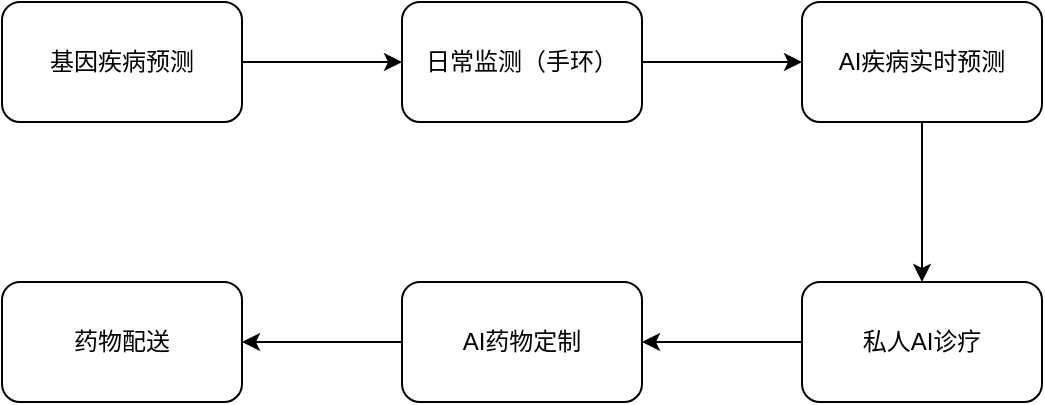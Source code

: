 <mxfile version="21.3.8" type="github">
  <diagram name="第 1 页" id="9ISkq14de3Jm-eel3zcI">
    <mxGraphModel dx="1008" dy="627" grid="1" gridSize="10" guides="1" tooltips="1" connect="1" arrows="1" fold="1" page="1" pageScale="1" pageWidth="827" pageHeight="583" math="0" shadow="0">
      <root>
        <mxCell id="0" />
        <mxCell id="1" parent="0" />
        <mxCell id="vu4yUY0Qid5626QOMicD-3" value="" style="edgeStyle=orthogonalEdgeStyle;rounded=0;orthogonalLoop=1;jettySize=auto;html=1;" edge="1" parent="1" source="vu4yUY0Qid5626QOMicD-1" target="vu4yUY0Qid5626QOMicD-2">
          <mxGeometry relative="1" as="geometry" />
        </mxCell>
        <mxCell id="vu4yUY0Qid5626QOMicD-1" value="基因疾病预测" style="rounded=1;whiteSpace=wrap;html=1;" vertex="1" parent="1">
          <mxGeometry x="60" y="120" width="120" height="60" as="geometry" />
        </mxCell>
        <mxCell id="vu4yUY0Qid5626QOMicD-5" value="" style="edgeStyle=orthogonalEdgeStyle;rounded=0;orthogonalLoop=1;jettySize=auto;html=1;" edge="1" parent="1" source="vu4yUY0Qid5626QOMicD-2" target="vu4yUY0Qid5626QOMicD-4">
          <mxGeometry relative="1" as="geometry" />
        </mxCell>
        <mxCell id="vu4yUY0Qid5626QOMicD-2" value="日常监测（手环）" style="rounded=1;whiteSpace=wrap;html=1;" vertex="1" parent="1">
          <mxGeometry x="260" y="120" width="120" height="60" as="geometry" />
        </mxCell>
        <mxCell id="vu4yUY0Qid5626QOMicD-14" value="" style="edgeStyle=orthogonalEdgeStyle;rounded=0;orthogonalLoop=1;jettySize=auto;html=1;" edge="1" parent="1" source="vu4yUY0Qid5626QOMicD-4" target="vu4yUY0Qid5626QOMicD-13">
          <mxGeometry relative="1" as="geometry" />
        </mxCell>
        <mxCell id="vu4yUY0Qid5626QOMicD-4" value="AI疾病实时预测" style="whiteSpace=wrap;html=1;rounded=1;" vertex="1" parent="1">
          <mxGeometry x="460" y="120" width="120" height="60" as="geometry" />
        </mxCell>
        <mxCell id="vu4yUY0Qid5626QOMicD-16" value="" style="edgeStyle=orthogonalEdgeStyle;rounded=0;orthogonalLoop=1;jettySize=auto;html=1;" edge="1" parent="1" source="vu4yUY0Qid5626QOMicD-13" target="vu4yUY0Qid5626QOMicD-15">
          <mxGeometry relative="1" as="geometry" />
        </mxCell>
        <mxCell id="vu4yUY0Qid5626QOMicD-13" value="私人AI诊疗" style="whiteSpace=wrap;html=1;rounded=1;" vertex="1" parent="1">
          <mxGeometry x="460" y="260" width="120" height="60" as="geometry" />
        </mxCell>
        <mxCell id="vu4yUY0Qid5626QOMicD-18" value="" style="edgeStyle=orthogonalEdgeStyle;rounded=0;orthogonalLoop=1;jettySize=auto;html=1;" edge="1" parent="1" source="vu4yUY0Qid5626QOMicD-15" target="vu4yUY0Qid5626QOMicD-17">
          <mxGeometry relative="1" as="geometry" />
        </mxCell>
        <mxCell id="vu4yUY0Qid5626QOMicD-15" value="AI药物定制" style="whiteSpace=wrap;html=1;rounded=1;" vertex="1" parent="1">
          <mxGeometry x="260" y="260" width="120" height="60" as="geometry" />
        </mxCell>
        <mxCell id="vu4yUY0Qid5626QOMicD-17" value="药物配送" style="whiteSpace=wrap;html=1;rounded=1;" vertex="1" parent="1">
          <mxGeometry x="60" y="260" width="120" height="60" as="geometry" />
        </mxCell>
      </root>
    </mxGraphModel>
  </diagram>
</mxfile>
